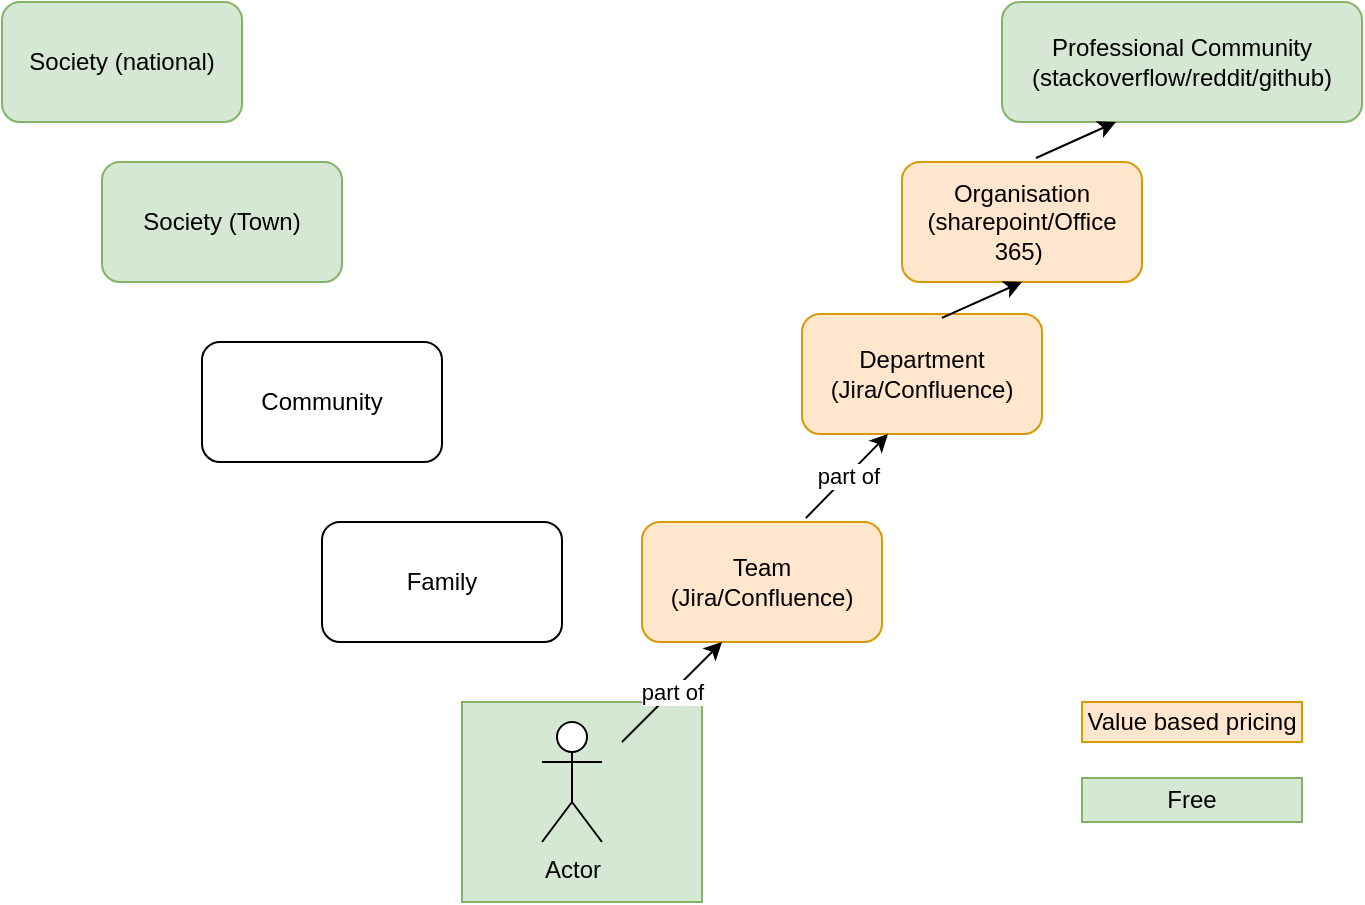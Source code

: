 <mxfile version="15.8.2" type="github">
  <diagram id="Y5T8_syeX5vwAwg6gkkW" name="Page-1">
    <mxGraphModel dx="1422" dy="746" grid="1" gridSize="10" guides="1" tooltips="1" connect="1" arrows="1" fold="1" page="1" pageScale="1" pageWidth="827" pageHeight="1169" math="0" shadow="0">
      <root>
        <mxCell id="0" />
        <mxCell id="1" parent="0" />
        <mxCell id="jGl2fSdbbNGWHUqybseb-24" value="" style="rounded=0;whiteSpace=wrap;html=1;fillColor=#d5e8d4;strokeColor=#82b366;" vertex="1" parent="1">
          <mxGeometry x="250" y="420" width="120" height="100" as="geometry" />
        </mxCell>
        <mxCell id="jGl2fSdbbNGWHUqybseb-1" value="Actor" style="shape=umlActor;verticalLabelPosition=bottom;verticalAlign=top;html=1;outlineConnect=0;" vertex="1" parent="1">
          <mxGeometry x="290" y="430" width="30" height="60" as="geometry" />
        </mxCell>
        <mxCell id="jGl2fSdbbNGWHUqybseb-7" value="Family" style="rounded=1;whiteSpace=wrap;html=1;" vertex="1" parent="1">
          <mxGeometry x="180" y="330" width="120" height="60" as="geometry" />
        </mxCell>
        <mxCell id="jGl2fSdbbNGWHUqybseb-8" value="Community" style="rounded=1;whiteSpace=wrap;html=1;" vertex="1" parent="1">
          <mxGeometry x="120" y="240" width="120" height="60" as="geometry" />
        </mxCell>
        <mxCell id="jGl2fSdbbNGWHUqybseb-9" value="Society (national)" style="rounded=1;whiteSpace=wrap;html=1;fillColor=#d5e8d4;strokeColor=#82b366;" vertex="1" parent="1">
          <mxGeometry x="20" y="70" width="120" height="60" as="geometry" />
        </mxCell>
        <mxCell id="jGl2fSdbbNGWHUqybseb-10" value="Team (Jira/Confluence)" style="rounded=1;whiteSpace=wrap;html=1;fillColor=#ffe6cc;strokeColor=#d79b00;" vertex="1" parent="1">
          <mxGeometry x="340" y="330" width="120" height="60" as="geometry" />
        </mxCell>
        <mxCell id="jGl2fSdbbNGWHUqybseb-11" value="Department (Jira/Confluence)" style="rounded=1;whiteSpace=wrap;html=1;fillColor=#ffe6cc;strokeColor=#d79b00;" vertex="1" parent="1">
          <mxGeometry x="420" y="226" width="120" height="60" as="geometry" />
        </mxCell>
        <mxCell id="jGl2fSdbbNGWHUqybseb-12" value="Organisation (sharepoint/Office 365)&amp;nbsp;" style="rounded=1;whiteSpace=wrap;html=1;fillColor=#ffe6cc;strokeColor=#d79b00;" vertex="1" parent="1">
          <mxGeometry x="470" y="150" width="120" height="60" as="geometry" />
        </mxCell>
        <mxCell id="jGl2fSdbbNGWHUqybseb-13" value="Professional Community (stackoverflow/reddit/github)" style="rounded=1;whiteSpace=wrap;html=1;fillColor=#d5e8d4;strokeColor=#82b366;" vertex="1" parent="1">
          <mxGeometry x="520" y="70" width="180" height="60" as="geometry" />
        </mxCell>
        <mxCell id="jGl2fSdbbNGWHUqybseb-14" value="Society (Town)" style="rounded=1;whiteSpace=wrap;html=1;fillColor=#d5e8d4;strokeColor=#82b366;" vertex="1" parent="1">
          <mxGeometry x="70" y="150" width="120" height="60" as="geometry" />
        </mxCell>
        <mxCell id="jGl2fSdbbNGWHUqybseb-15" value="part of" style="endArrow=classic;html=1;rounded=0;" edge="1" parent="1">
          <mxGeometry width="50" height="50" relative="1" as="geometry">
            <mxPoint x="330" y="440" as="sourcePoint" />
            <mxPoint x="380" y="390" as="targetPoint" />
          </mxGeometry>
        </mxCell>
        <mxCell id="jGl2fSdbbNGWHUqybseb-16" value="part of" style="endArrow=classic;html=1;rounded=0;exitX=0.683;exitY=-0.033;exitDx=0;exitDy=0;exitPerimeter=0;" edge="1" parent="1" source="jGl2fSdbbNGWHUqybseb-10">
          <mxGeometry width="50" height="50" relative="1" as="geometry">
            <mxPoint x="413" y="336" as="sourcePoint" />
            <mxPoint x="463" y="286" as="targetPoint" />
          </mxGeometry>
        </mxCell>
        <mxCell id="jGl2fSdbbNGWHUqybseb-19" value="" style="endArrow=classic;html=1;rounded=0;entryX=0.5;entryY=1;entryDx=0;entryDy=0;exitX=0.583;exitY=0.033;exitDx=0;exitDy=0;exitPerimeter=0;" edge="1" parent="1" source="jGl2fSdbbNGWHUqybseb-11" target="jGl2fSdbbNGWHUqybseb-12">
          <mxGeometry width="50" height="50" relative="1" as="geometry">
            <mxPoint x="490" y="220" as="sourcePoint" />
            <mxPoint x="530" y="190" as="targetPoint" />
          </mxGeometry>
        </mxCell>
        <mxCell id="jGl2fSdbbNGWHUqybseb-20" value="" style="endArrow=classic;html=1;rounded=0;entryX=0.5;entryY=1;entryDx=0;entryDy=0;" edge="1" parent="1">
          <mxGeometry width="50" height="50" relative="1" as="geometry">
            <mxPoint x="537" y="148" as="sourcePoint" />
            <mxPoint x="577" y="130" as="targetPoint" />
          </mxGeometry>
        </mxCell>
        <mxCell id="jGl2fSdbbNGWHUqybseb-25" value="Free" style="rounded=0;whiteSpace=wrap;html=1;fillColor=#d5e8d4;strokeColor=#82b366;" vertex="1" parent="1">
          <mxGeometry x="560" y="458" width="110" height="22" as="geometry" />
        </mxCell>
        <mxCell id="jGl2fSdbbNGWHUqybseb-27" value="Value based pricing" style="rounded=0;whiteSpace=wrap;html=1;fillColor=#ffe6cc;strokeColor=#d79b00;" vertex="1" parent="1">
          <mxGeometry x="560" y="420" width="110" height="20" as="geometry" />
        </mxCell>
      </root>
    </mxGraphModel>
  </diagram>
</mxfile>

